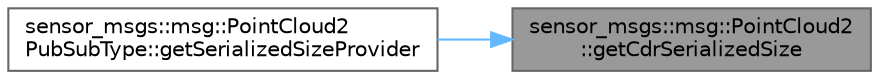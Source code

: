 digraph "sensor_msgs::msg::PointCloud2::getCdrSerializedSize"
{
 // INTERACTIVE_SVG=YES
 // LATEX_PDF_SIZE
  bgcolor="transparent";
  edge [fontname=Helvetica,fontsize=10,labelfontname=Helvetica,labelfontsize=10];
  node [fontname=Helvetica,fontsize=10,shape=box,height=0.2,width=0.4];
  rankdir="RL";
  Node1 [id="Node000001",label="sensor_msgs::msg::PointCloud2\l::getCdrSerializedSize",height=0.2,width=0.4,color="gray40", fillcolor="grey60", style="filled", fontcolor="black",tooltip="This function returns the serialized size of a data depending on the buffer alignment."];
  Node1 -> Node2 [id="edge1_Node000001_Node000002",dir="back",color="steelblue1",style="solid",tooltip=" "];
  Node2 [id="Node000002",label="sensor_msgs::msg::PointCloud2\lPubSubType::getSerializedSizeProvider",height=0.2,width=0.4,color="grey40", fillcolor="white", style="filled",URL="$d8/dd0/classsensor__msgs_1_1msg_1_1PointCloud2PubSubType.html#a217c43f6d12e5c89d4906982e397c43c",tooltip=" "];
}
